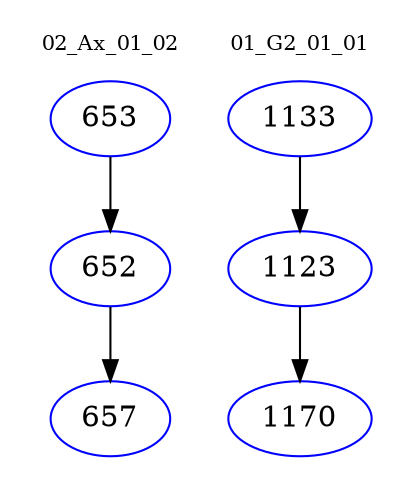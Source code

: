 digraph{
subgraph cluster_0 {
color = white
label = "02_Ax_01_02";
fontsize=10;
T0_653 [label="653", color="blue"]
T0_653 -> T0_652 [color="black"]
T0_652 [label="652", color="blue"]
T0_652 -> T0_657 [color="black"]
T0_657 [label="657", color="blue"]
}
subgraph cluster_1 {
color = white
label = "01_G2_01_01";
fontsize=10;
T1_1133 [label="1133", color="blue"]
T1_1133 -> T1_1123 [color="black"]
T1_1123 [label="1123", color="blue"]
T1_1123 -> T1_1170 [color="black"]
T1_1170 [label="1170", color="blue"]
}
}
